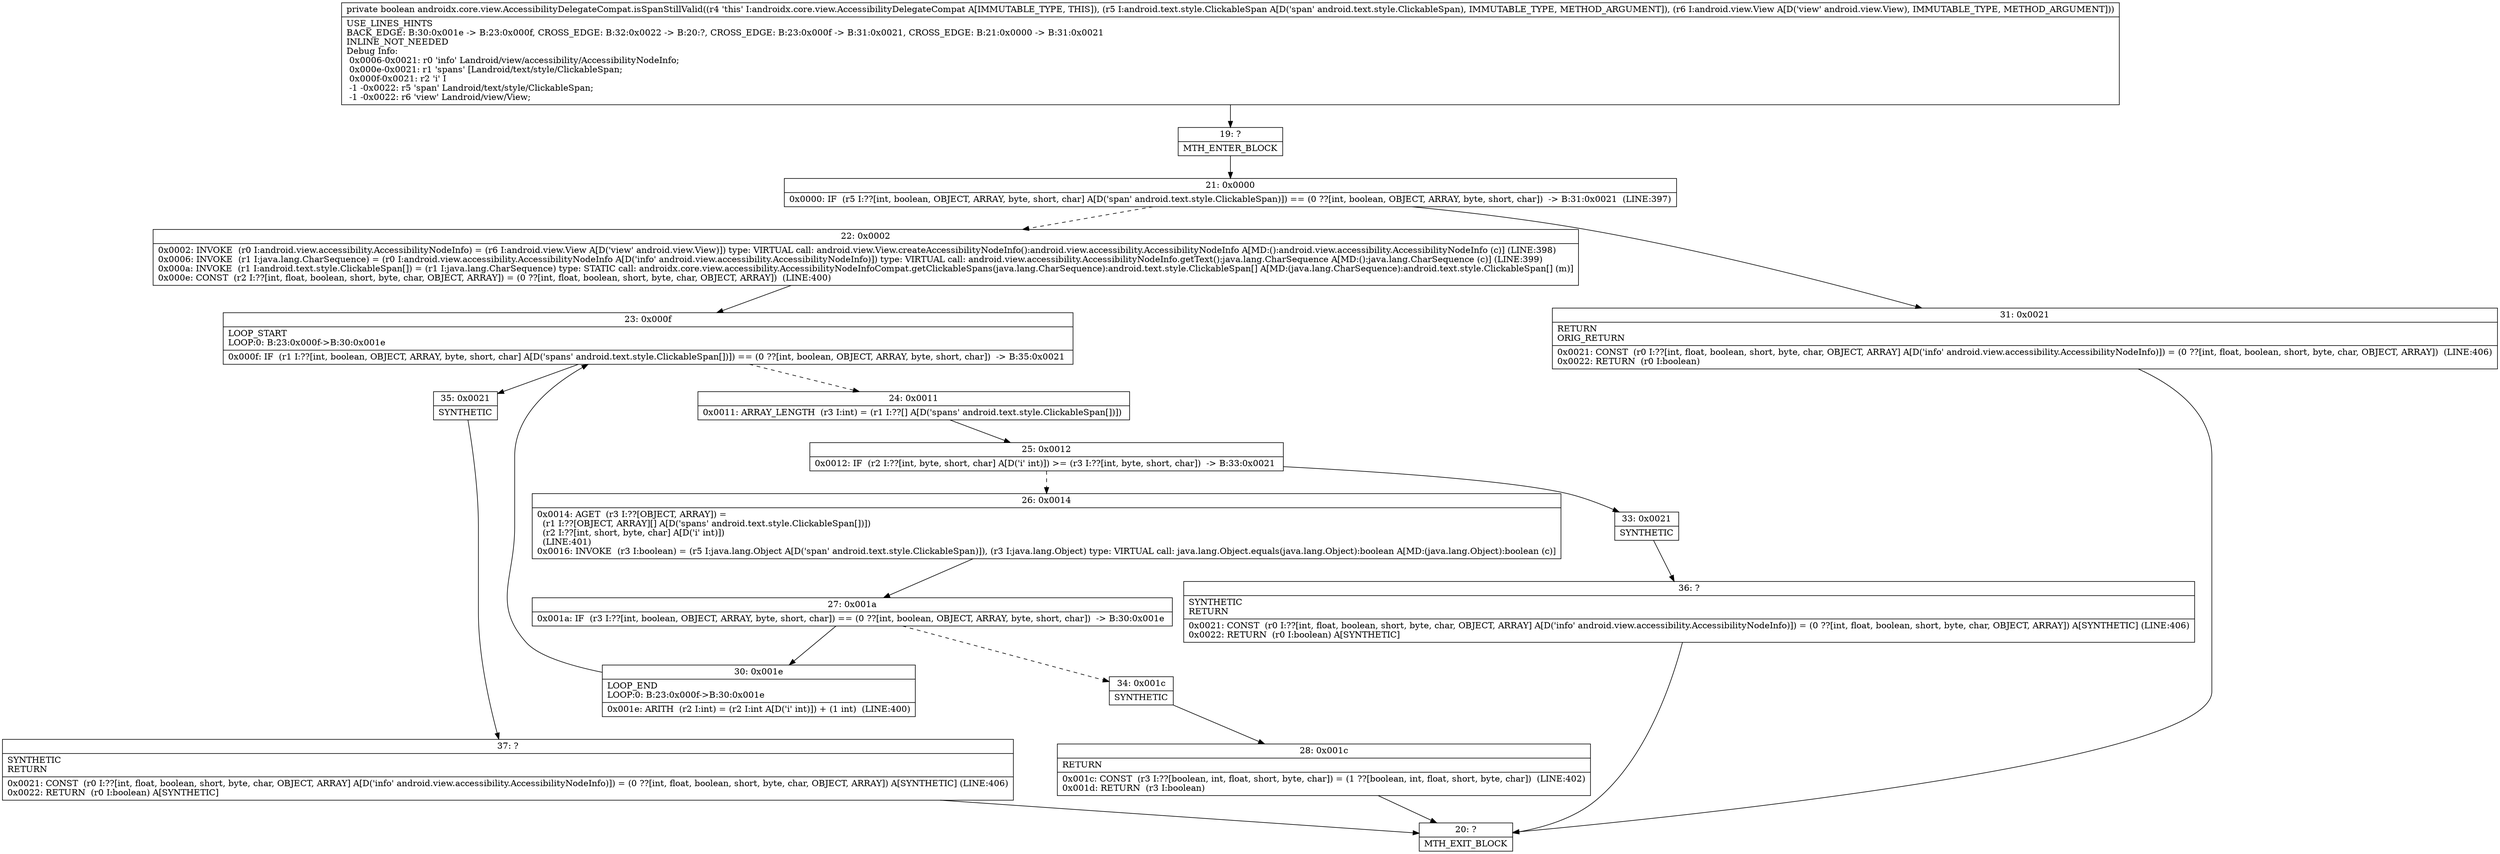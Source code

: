 digraph "CFG forandroidx.core.view.AccessibilityDelegateCompat.isSpanStillValid(Landroid\/text\/style\/ClickableSpan;Landroid\/view\/View;)Z" {
Node_19 [shape=record,label="{19\:\ ?|MTH_ENTER_BLOCK\l}"];
Node_21 [shape=record,label="{21\:\ 0x0000|0x0000: IF  (r5 I:??[int, boolean, OBJECT, ARRAY, byte, short, char] A[D('span' android.text.style.ClickableSpan)]) == (0 ??[int, boolean, OBJECT, ARRAY, byte, short, char])  \-\> B:31:0x0021  (LINE:397)\l}"];
Node_22 [shape=record,label="{22\:\ 0x0002|0x0002: INVOKE  (r0 I:android.view.accessibility.AccessibilityNodeInfo) = (r6 I:android.view.View A[D('view' android.view.View)]) type: VIRTUAL call: android.view.View.createAccessibilityNodeInfo():android.view.accessibility.AccessibilityNodeInfo A[MD:():android.view.accessibility.AccessibilityNodeInfo (c)] (LINE:398)\l0x0006: INVOKE  (r1 I:java.lang.CharSequence) = (r0 I:android.view.accessibility.AccessibilityNodeInfo A[D('info' android.view.accessibility.AccessibilityNodeInfo)]) type: VIRTUAL call: android.view.accessibility.AccessibilityNodeInfo.getText():java.lang.CharSequence A[MD:():java.lang.CharSequence (c)] (LINE:399)\l0x000a: INVOKE  (r1 I:android.text.style.ClickableSpan[]) = (r1 I:java.lang.CharSequence) type: STATIC call: androidx.core.view.accessibility.AccessibilityNodeInfoCompat.getClickableSpans(java.lang.CharSequence):android.text.style.ClickableSpan[] A[MD:(java.lang.CharSequence):android.text.style.ClickableSpan[] (m)]\l0x000e: CONST  (r2 I:??[int, float, boolean, short, byte, char, OBJECT, ARRAY]) = (0 ??[int, float, boolean, short, byte, char, OBJECT, ARRAY])  (LINE:400)\l}"];
Node_23 [shape=record,label="{23\:\ 0x000f|LOOP_START\lLOOP:0: B:23:0x000f\-\>B:30:0x001e\l|0x000f: IF  (r1 I:??[int, boolean, OBJECT, ARRAY, byte, short, char] A[D('spans' android.text.style.ClickableSpan[])]) == (0 ??[int, boolean, OBJECT, ARRAY, byte, short, char])  \-\> B:35:0x0021 \l}"];
Node_24 [shape=record,label="{24\:\ 0x0011|0x0011: ARRAY_LENGTH  (r3 I:int) = (r1 I:??[] A[D('spans' android.text.style.ClickableSpan[])]) \l}"];
Node_25 [shape=record,label="{25\:\ 0x0012|0x0012: IF  (r2 I:??[int, byte, short, char] A[D('i' int)]) \>= (r3 I:??[int, byte, short, char])  \-\> B:33:0x0021 \l}"];
Node_26 [shape=record,label="{26\:\ 0x0014|0x0014: AGET  (r3 I:??[OBJECT, ARRAY]) = \l  (r1 I:??[OBJECT, ARRAY][] A[D('spans' android.text.style.ClickableSpan[])])\l  (r2 I:??[int, short, byte, char] A[D('i' int)])\l  (LINE:401)\l0x0016: INVOKE  (r3 I:boolean) = (r5 I:java.lang.Object A[D('span' android.text.style.ClickableSpan)]), (r3 I:java.lang.Object) type: VIRTUAL call: java.lang.Object.equals(java.lang.Object):boolean A[MD:(java.lang.Object):boolean (c)]\l}"];
Node_27 [shape=record,label="{27\:\ 0x001a|0x001a: IF  (r3 I:??[int, boolean, OBJECT, ARRAY, byte, short, char]) == (0 ??[int, boolean, OBJECT, ARRAY, byte, short, char])  \-\> B:30:0x001e \l}"];
Node_30 [shape=record,label="{30\:\ 0x001e|LOOP_END\lLOOP:0: B:23:0x000f\-\>B:30:0x001e\l|0x001e: ARITH  (r2 I:int) = (r2 I:int A[D('i' int)]) + (1 int)  (LINE:400)\l}"];
Node_34 [shape=record,label="{34\:\ 0x001c|SYNTHETIC\l}"];
Node_28 [shape=record,label="{28\:\ 0x001c|RETURN\l|0x001c: CONST  (r3 I:??[boolean, int, float, short, byte, char]) = (1 ??[boolean, int, float, short, byte, char])  (LINE:402)\l0x001d: RETURN  (r3 I:boolean) \l}"];
Node_20 [shape=record,label="{20\:\ ?|MTH_EXIT_BLOCK\l}"];
Node_33 [shape=record,label="{33\:\ 0x0021|SYNTHETIC\l}"];
Node_36 [shape=record,label="{36\:\ ?|SYNTHETIC\lRETURN\l|0x0021: CONST  (r0 I:??[int, float, boolean, short, byte, char, OBJECT, ARRAY] A[D('info' android.view.accessibility.AccessibilityNodeInfo)]) = (0 ??[int, float, boolean, short, byte, char, OBJECT, ARRAY]) A[SYNTHETIC] (LINE:406)\l0x0022: RETURN  (r0 I:boolean) A[SYNTHETIC]\l}"];
Node_35 [shape=record,label="{35\:\ 0x0021|SYNTHETIC\l}"];
Node_37 [shape=record,label="{37\:\ ?|SYNTHETIC\lRETURN\l|0x0021: CONST  (r0 I:??[int, float, boolean, short, byte, char, OBJECT, ARRAY] A[D('info' android.view.accessibility.AccessibilityNodeInfo)]) = (0 ??[int, float, boolean, short, byte, char, OBJECT, ARRAY]) A[SYNTHETIC] (LINE:406)\l0x0022: RETURN  (r0 I:boolean) A[SYNTHETIC]\l}"];
Node_31 [shape=record,label="{31\:\ 0x0021|RETURN\lORIG_RETURN\l|0x0021: CONST  (r0 I:??[int, float, boolean, short, byte, char, OBJECT, ARRAY] A[D('info' android.view.accessibility.AccessibilityNodeInfo)]) = (0 ??[int, float, boolean, short, byte, char, OBJECT, ARRAY])  (LINE:406)\l0x0022: RETURN  (r0 I:boolean) \l}"];
MethodNode[shape=record,label="{private boolean androidx.core.view.AccessibilityDelegateCompat.isSpanStillValid((r4 'this' I:androidx.core.view.AccessibilityDelegateCompat A[IMMUTABLE_TYPE, THIS]), (r5 I:android.text.style.ClickableSpan A[D('span' android.text.style.ClickableSpan), IMMUTABLE_TYPE, METHOD_ARGUMENT]), (r6 I:android.view.View A[D('view' android.view.View), IMMUTABLE_TYPE, METHOD_ARGUMENT]))  | USE_LINES_HINTS\lBACK_EDGE: B:30:0x001e \-\> B:23:0x000f, CROSS_EDGE: B:32:0x0022 \-\> B:20:?, CROSS_EDGE: B:23:0x000f \-\> B:31:0x0021, CROSS_EDGE: B:21:0x0000 \-\> B:31:0x0021\lINLINE_NOT_NEEDED\lDebug Info:\l  0x0006\-0x0021: r0 'info' Landroid\/view\/accessibility\/AccessibilityNodeInfo;\l  0x000e\-0x0021: r1 'spans' [Landroid\/text\/style\/ClickableSpan;\l  0x000f\-0x0021: r2 'i' I\l  \-1 \-0x0022: r5 'span' Landroid\/text\/style\/ClickableSpan;\l  \-1 \-0x0022: r6 'view' Landroid\/view\/View;\l}"];
MethodNode -> Node_19;Node_19 -> Node_21;
Node_21 -> Node_22[style=dashed];
Node_21 -> Node_31;
Node_22 -> Node_23;
Node_23 -> Node_24[style=dashed];
Node_23 -> Node_35;
Node_24 -> Node_25;
Node_25 -> Node_26[style=dashed];
Node_25 -> Node_33;
Node_26 -> Node_27;
Node_27 -> Node_30;
Node_27 -> Node_34[style=dashed];
Node_30 -> Node_23;
Node_34 -> Node_28;
Node_28 -> Node_20;
Node_33 -> Node_36;
Node_36 -> Node_20;
Node_35 -> Node_37;
Node_37 -> Node_20;
Node_31 -> Node_20;
}


